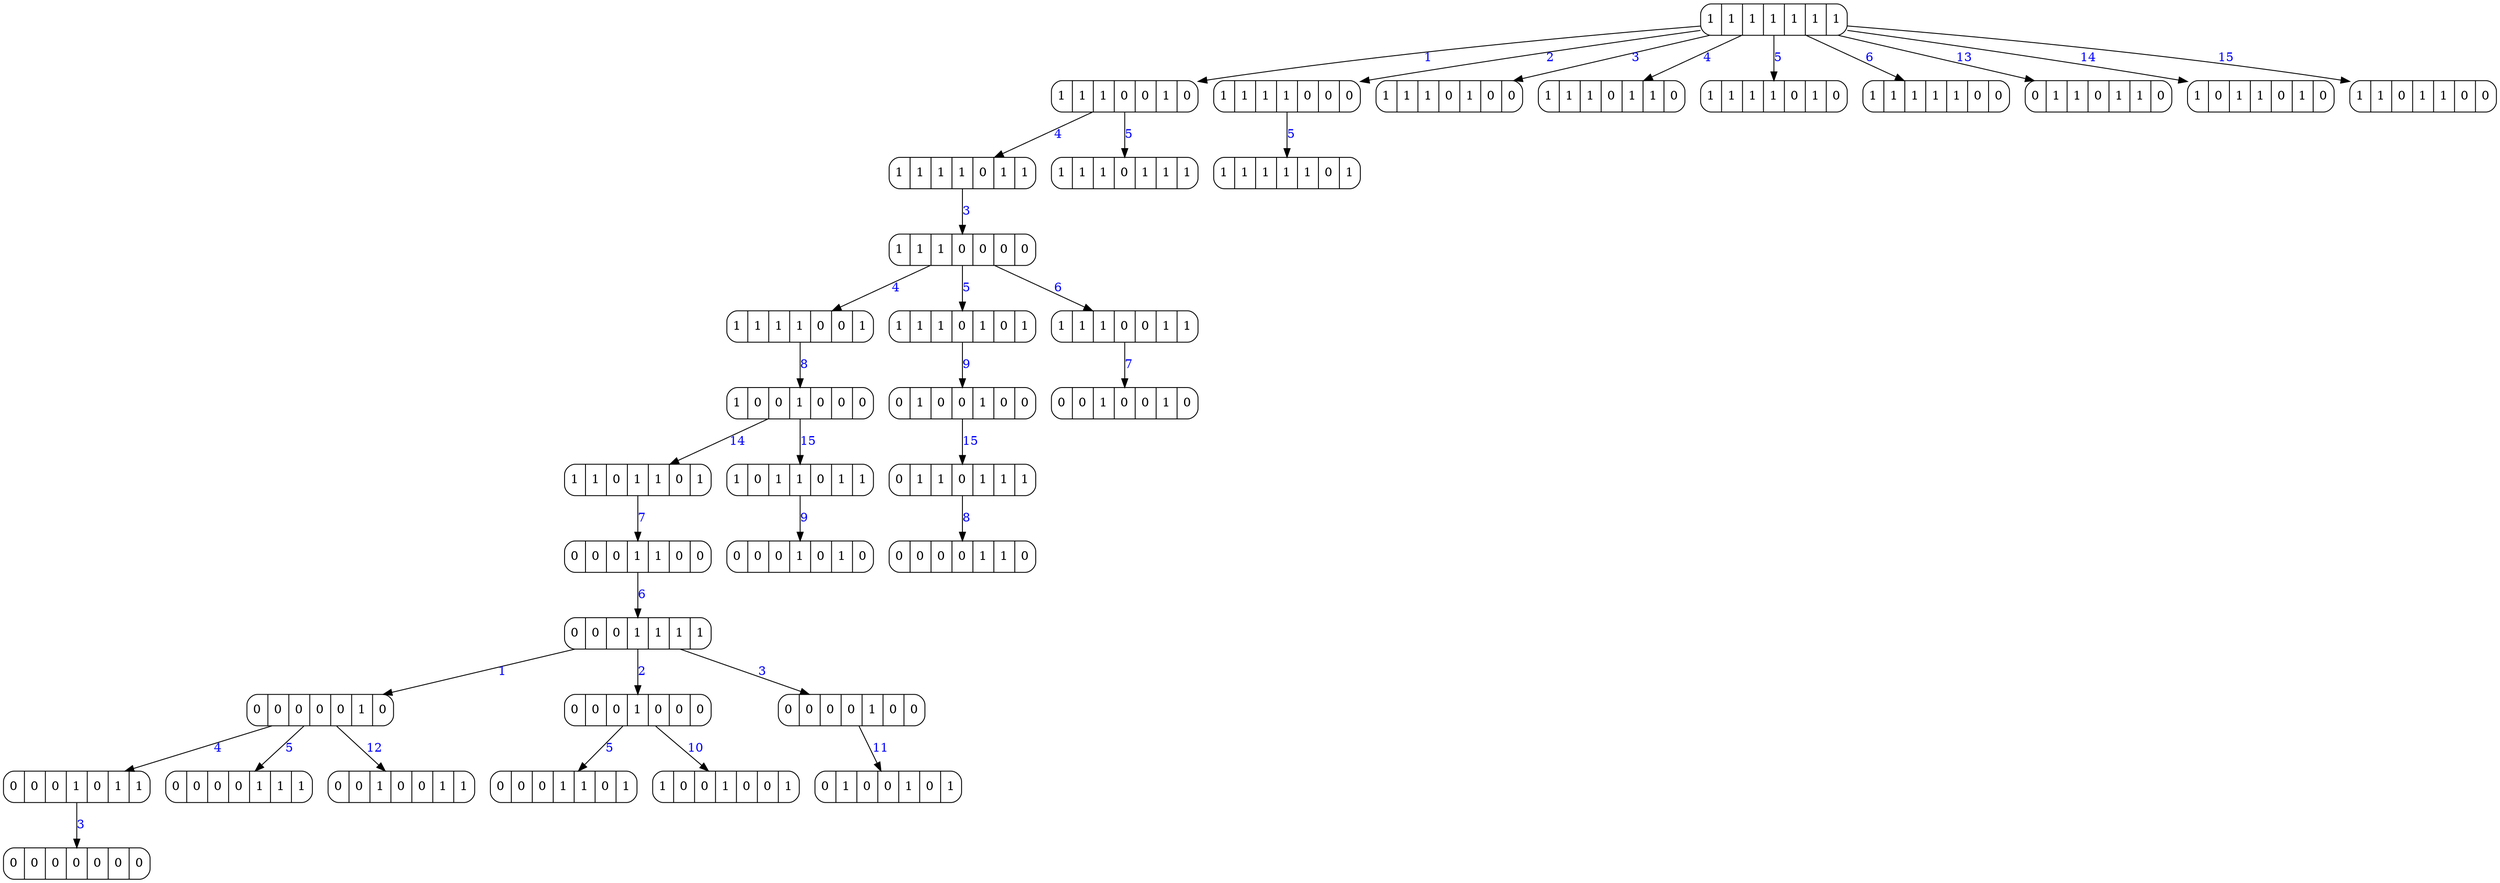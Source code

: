 digraph G {
node [margin=0.1 width=0.5 shape=record style=rounded]
edge[fontcolor=blue]
0[label=" 1 | 1 | 1 | 1 | 1 | 1 | 1"];
0 -> 1[label="1"];
1[label=" 1 | 1 | 1 | 0 | 0 | 1 | 0"];
1 -> 10[label="4"];
10[label=" 1 | 1 | 1 | 1 | 0 | 1 | 1"];
10 -> 13[label="3"];
13[label=" 1 | 1 | 1 | 0 | 0 | 0 | 0"];
13 -> 14[label="4"];
14[label=" 1 | 1 | 1 | 1 | 0 | 0 | 1"];
14 -> 17[label="8"];
17[label=" 1 | 0 | 0 | 1 | 0 | 0 | 0"];
17 -> 20[label="14"];
20[label=" 1 | 1 | 0 | 1 | 1 | 0 | 1"];
20 -> 23[label="7"];
23[label=" 0 | 0 | 0 | 1 | 1 | 0 | 0"];
23 -> 26[label="6"];
26[label=" 0 | 0 | 0 | 1 | 1 | 1 | 1"];
26 -> 27[label="1"];
27[label=" 0 | 0 | 0 | 0 | 0 | 1 | 0"];
27 -> 30[label="4"];
30[label=" 0 | 0 | 0 | 1 | 0 | 1 | 1"];
30 -> 36[label="3"];
36[label=" 0 | 0 | 0 | 0 | 0 | 0 | 0"];
27 -> 31[label="5"];
31[label=" 0 | 0 | 0 | 0 | 1 | 1 | 1"];
27 -> 32[label="12"];
32[label=" 0 | 0 | 1 | 0 | 0 | 1 | 1"];
26 -> 28[label="2"];
28[label=" 0 | 0 | 0 | 1 | 0 | 0 | 0"];
28 -> 33[label="5"];
33[label=" 0 | 0 | 0 | 1 | 1 | 0 | 1"];
28 -> 34[label="10"];
34[label=" 1 | 0 | 0 | 1 | 0 | 0 | 1"];
26 -> 29[label="3"];
29[label=" 0 | 0 | 0 | 0 | 1 | 0 | 0"];
29 -> 35[label="11"];
35[label=" 0 | 1 | 0 | 0 | 1 | 0 | 1"];
17 -> 21[label="15"];
21[label=" 1 | 0 | 1 | 1 | 0 | 1 | 1"];
21 -> 24[label="9"];
24[label=" 0 | 0 | 0 | 1 | 0 | 1 | 0"];
13 -> 15[label="5"];
15[label=" 1 | 1 | 1 | 0 | 1 | 0 | 1"];
15 -> 18[label="9"];
18[label=" 0 | 1 | 0 | 0 | 1 | 0 | 0"];
18 -> 22[label="15"];
22[label=" 0 | 1 | 1 | 0 | 1 | 1 | 1"];
22 -> 25[label="8"];
25[label=" 0 | 0 | 0 | 0 | 1 | 1 | 0"];
13 -> 16[label="6"];
16[label=" 1 | 1 | 1 | 0 | 0 | 1 | 1"];
16 -> 19[label="7"];
19[label=" 0 | 0 | 1 | 0 | 0 | 1 | 0"];
1 -> 11[label="5"];
11[label=" 1 | 1 | 1 | 0 | 1 | 1 | 1"];
0 -> 2[label="2"];
2[label=" 1 | 1 | 1 | 1 | 0 | 0 | 0"];
2 -> 12[label="5"];
12[label=" 1 | 1 | 1 | 1 | 1 | 0 | 1"];
0 -> 3[label="3"];
3[label=" 1 | 1 | 1 | 0 | 1 | 0 | 0"];
0 -> 4[label="4"];
4[label=" 1 | 1 | 1 | 0 | 1 | 1 | 0"];
0 -> 5[label="5"];
5[label=" 1 | 1 | 1 | 1 | 0 | 1 | 0"];
0 -> 6[label="6"];
6[label=" 1 | 1 | 1 | 1 | 1 | 0 | 0"];
0 -> 7[label="13"];
7[label=" 0 | 1 | 1 | 0 | 1 | 1 | 0"];
0 -> 8[label="14"];
8[label=" 1 | 0 | 1 | 1 | 0 | 1 | 0"];
0 -> 9[label="15"];
9[label=" 1 | 1 | 0 | 1 | 1 | 0 | 0"];

}